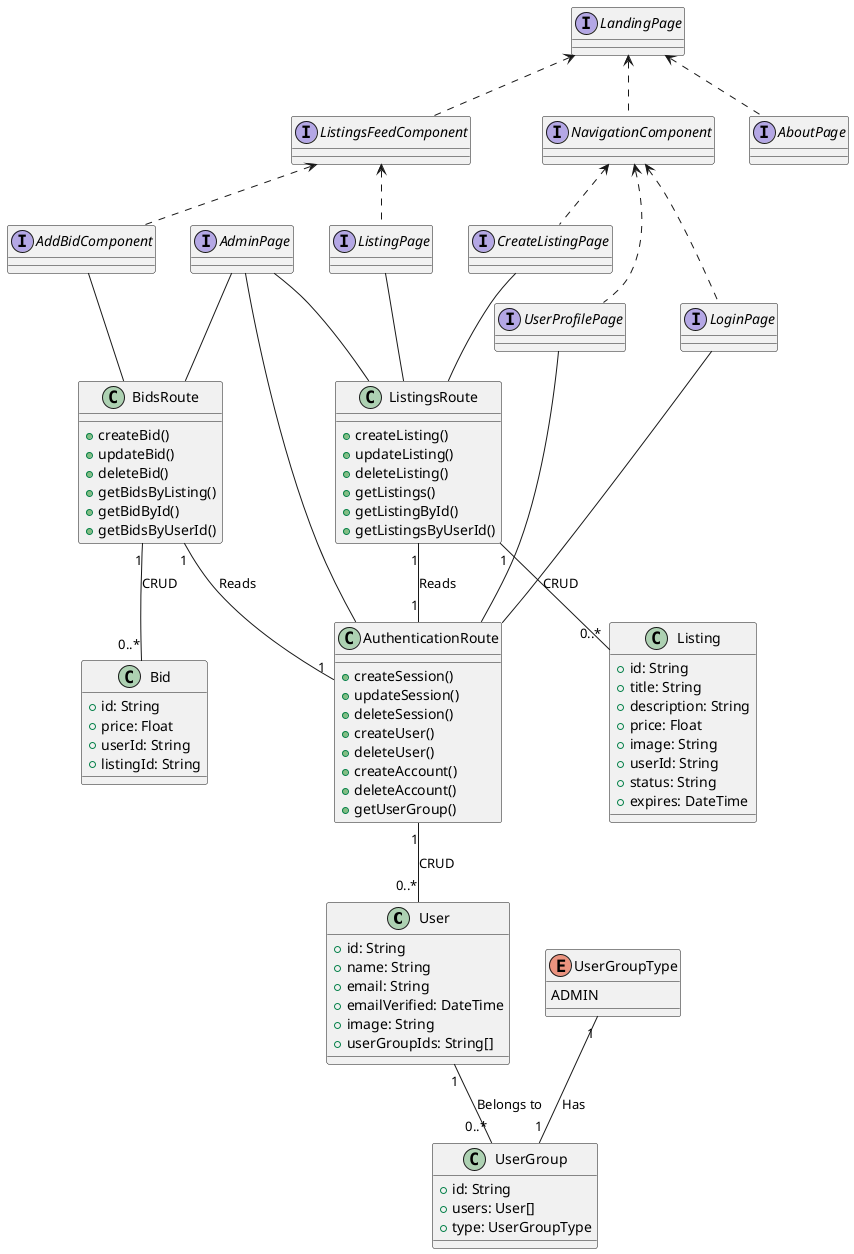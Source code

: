 @startuml ClassDiagram

' class Account {
'   +id: String
'   +userId: String
'   +type: String
'   +provider: String
'   +providerAccountId: String
'   +refresh_token: String
'   +access_token: String
'   +expires_at: Int
'   +token_type: String
'   +scope: String
'   +id_token: String
'   +session_state: String
' }

' class Session {
'   +id: String
'   +sessionToken: String
'   +userId: String
'   +expires: DateTime
' }

class User {
  +id: String
  +name: String
  +email: String
  +emailVerified: DateTime
  +image: String
  +userGroupIds: String[]
}

class Listing {
  +id: String
  +title: String
  +description: String
  +price: Float
  +image: String
  +userId: String
  +status: String
  +expires: DateTime
}

class Bid {
  +id: String
  +price: Float
  +userId: String
  +listingId: String
}
enum UserGroupType {
  ADMIN
}

class UserGroup {
  +id: String
  +users: User[]
  +type: UserGroupType
}

' associations between entities
UserGroupType "1" -- "1" UserGroup : Has
' User "1" -- "0..*" Session : Logs in
' User "1" -- "1..*" Account : Has
User "1" -- "0..*" UserGroup : Belongs to



class ListingsRoute {
  +createListing()
  +updateListing()
  +deleteListing()
  +getListings()
  +getListingById()
  +getListingsByUserId()
}

class AuthenticationRoute {
  +createSession()
  +updateSession()
  +deleteSession()
  +createUser()
  +deleteUser()
  +createAccount()
  +deleteAccount()
  +getUserGroup()
}

class BidsRoute {
  +createBid()
  +updateBid()
  +deleteBid()
  +getBidsByListing()
  +getBidById()
  +getBidsByUserId()
}

' associations between routes and entities
' AuthenticationRoute "1" -- "0..*" Session : CRUD
AuthenticationRoute "1" -- "0..*" User : CRUD
' AuthenticationRoute "1" -- "0..*" Account : CRUD

ListingsRoute "1" -- "0..*" Listing : CRUD
ListingsRoute "1" -- "1" AuthenticationRoute : Reads

BidsRoute "1" -- "0..*" Bid : CRUD
BidsRoute "1" -- "1" AuthenticationRoute : Reads


interface LandingPage
interface AboutPage
interface LoginPage
interface ListingPage
interface CreateListingPage
interface UserProfilePage
interface AdminPage
interface NavigationComponent
interface ListingsFeedComponent
interface AddBidComponent


' dependency graph of pages and components
LandingPage <.. AboutPage
LandingPage <.. NavigationComponent
LandingPage <.. ListingsFeedComponent

NavigationComponent <.. LoginPage
NavigationComponent <.. CreateListingPage
NavigationComponent <.. UserProfilePage

ListingsFeedComponent <.. AddBidComponent
ListingsFeedComponent <.. ListingPage


' these are the routes that the pages and components are connected to
' these connections im unsure of how to represent
LoginPage -- AuthenticationRoute
ListingPage -- ListingsRoute
CreateListingPage -- ListingsRoute
UserProfilePage -- AuthenticationRoute
AdminPage -- AuthenticationRoute
AdminPage -- ListingsRoute
AdminPage -- BidsRoute
AddBidComponent -- BidsRoute




@enduml
